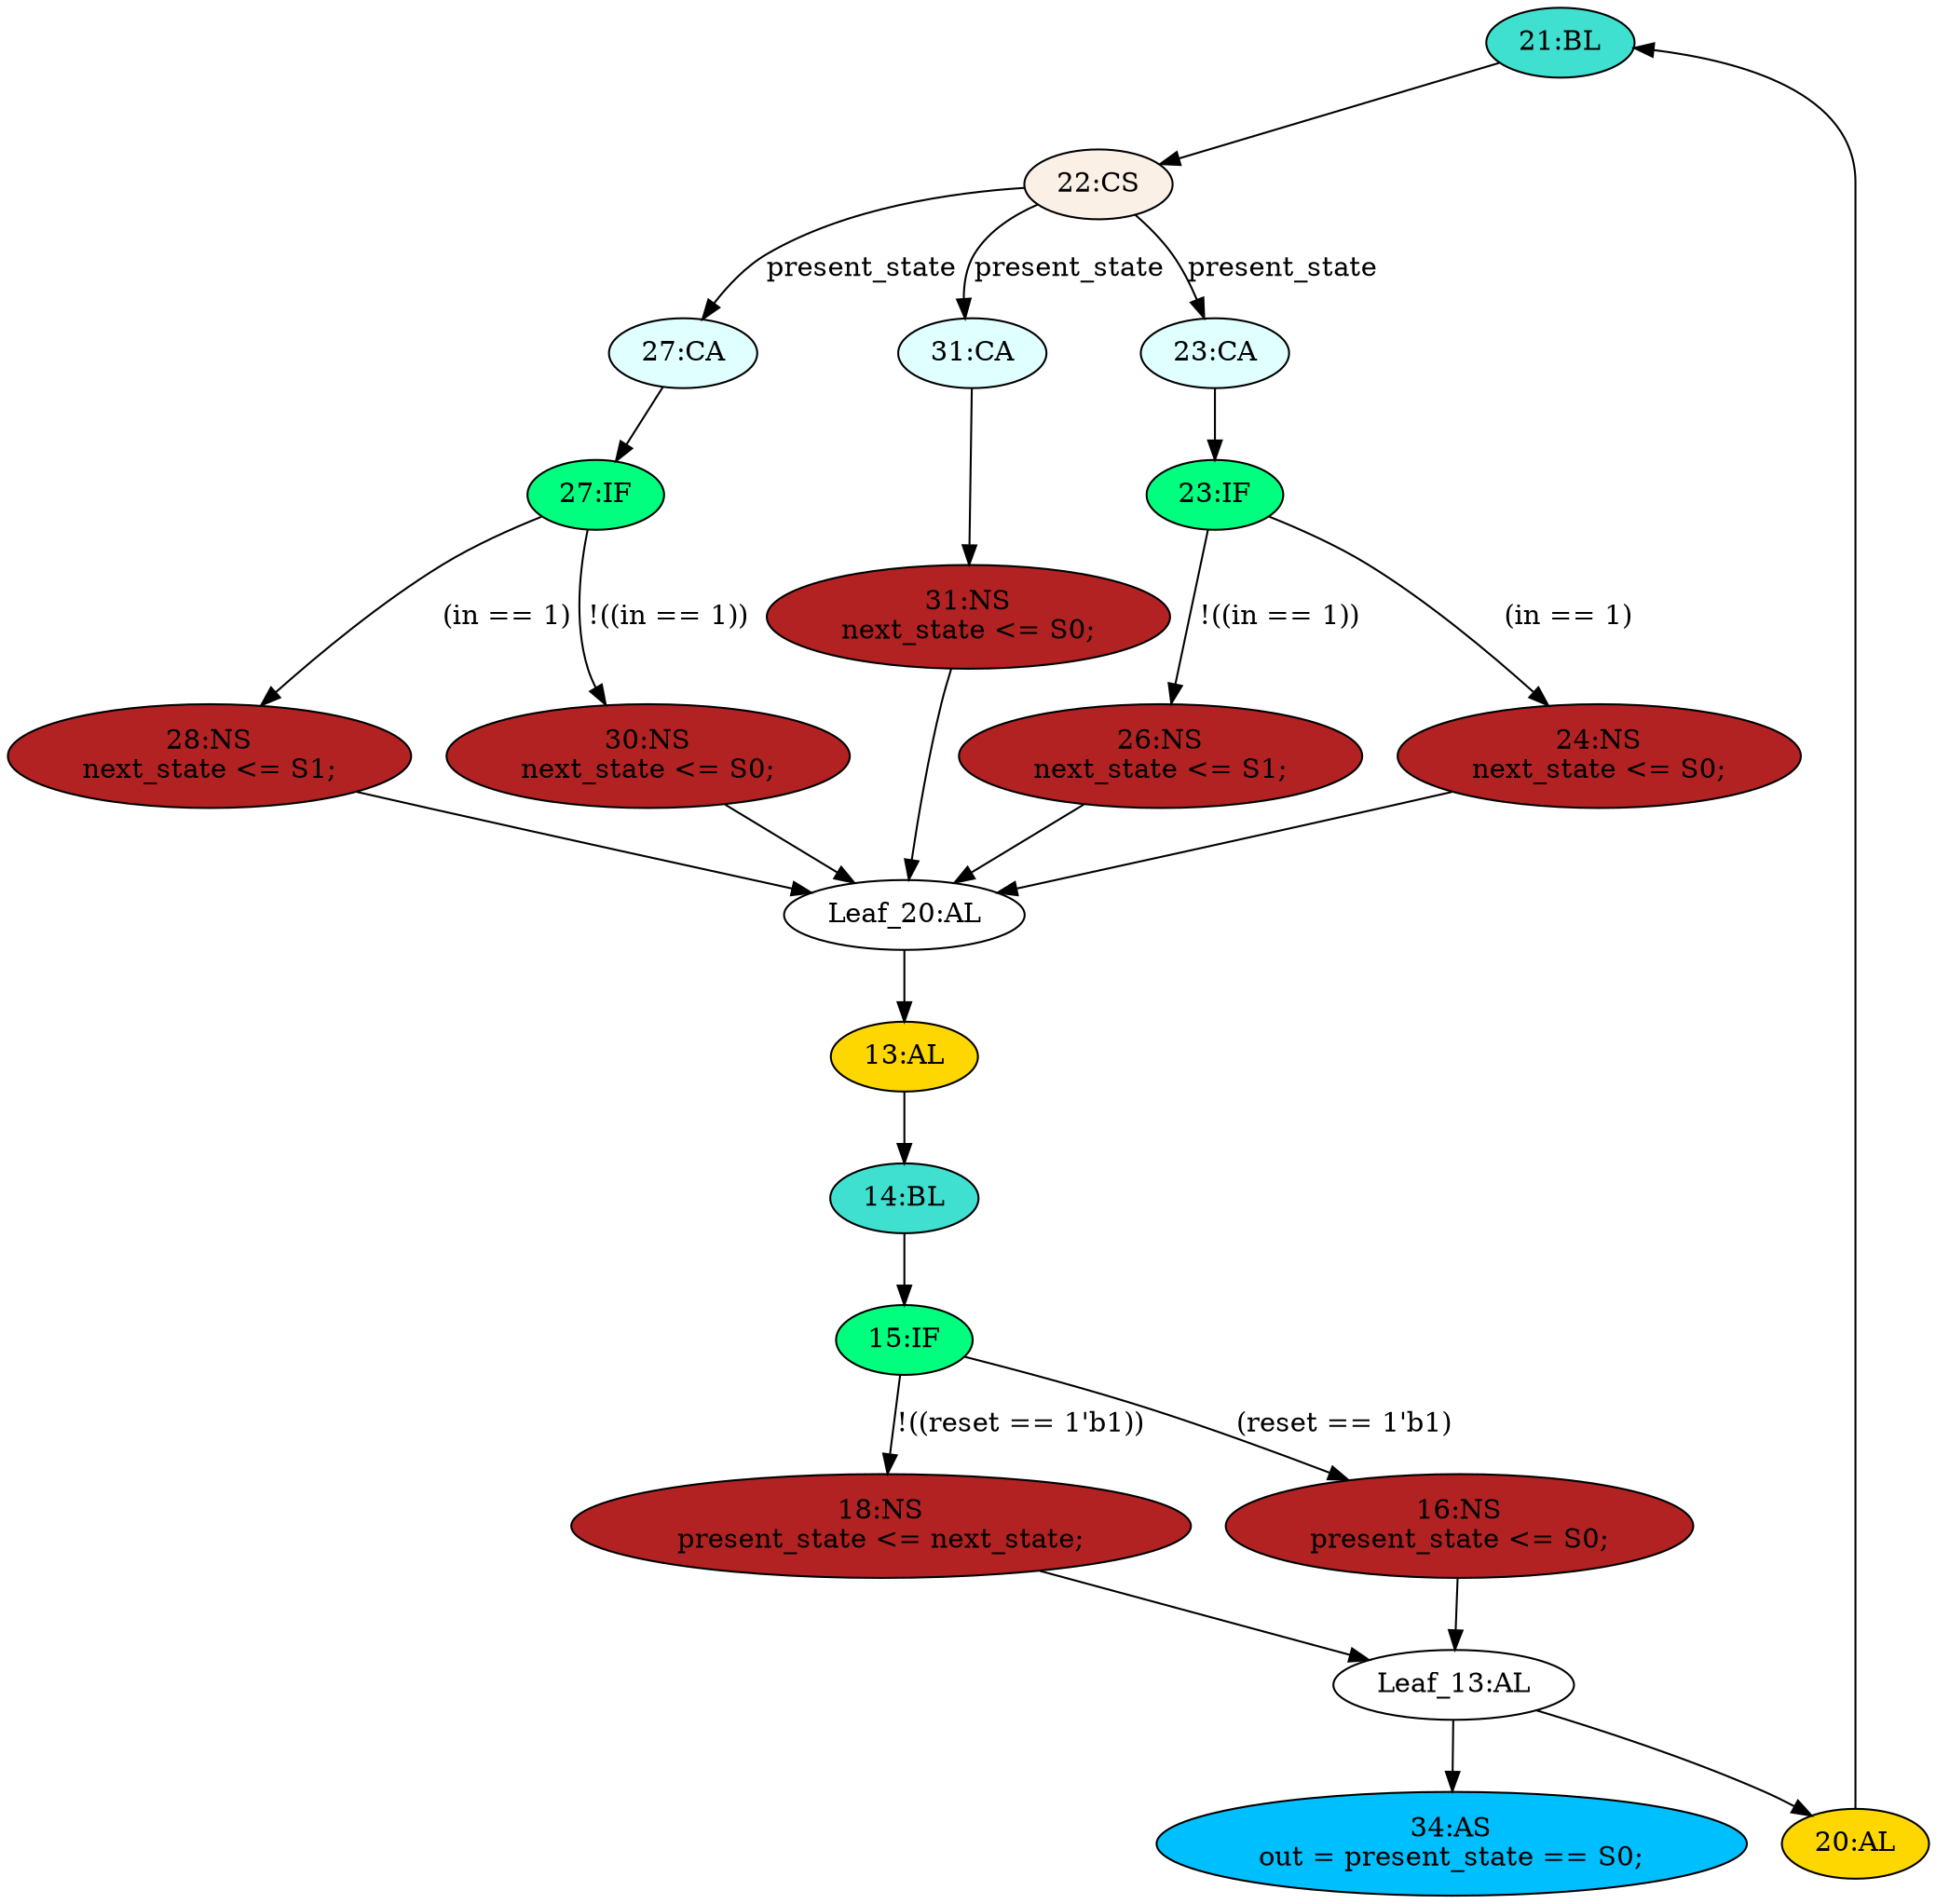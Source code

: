 strict digraph "compose( ,  )" {
	node [label="\N"];
	"21:BL"	[ast="<pyverilog.vparser.ast.Block object at 0x7fad782e6850>",
		fillcolor=turquoise,
		label="21:BL",
		statements="[]",
		style=filled,
		typ=Block];
	"22:CS"	[ast="<pyverilog.vparser.ast.CaseStatement object at 0x7fad78360650>",
		fillcolor=linen,
		label="22:CS",
		statements="[]",
		style=filled,
		typ=CaseStatement];
	"21:BL" -> "22:CS"	[cond="[]",
		lineno=None];
	"27:IF"	[ast="<pyverilog.vparser.ast.IfStatement object at 0x7fad77f583d0>",
		fillcolor=springgreen,
		label="27:IF",
		statements="[]",
		style=filled,
		typ=IfStatement];
	"28:NS"	[ast="<pyverilog.vparser.ast.NonblockingSubstitution object at 0x7fad77f58c90>",
		fillcolor=firebrick,
		label="28:NS
next_state <= S1;",
		statements="[<pyverilog.vparser.ast.NonblockingSubstitution object at 0x7fad77f58c90>]",
		style=filled,
		typ=NonblockingSubstitution];
	"27:IF" -> "28:NS"	[cond="['in']",
		label="(in == 1)",
		lineno=27];
	"30:NS"	[ast="<pyverilog.vparser.ast.NonblockingSubstitution object at 0x7fad77f58dd0>",
		fillcolor=firebrick,
		label="30:NS
next_state <= S0;",
		statements="[<pyverilog.vparser.ast.NonblockingSubstitution object at 0x7fad77f58dd0>]",
		style=filled,
		typ=NonblockingSubstitution];
	"27:IF" -> "30:NS"	[cond="['in']",
		label="!((in == 1))",
		lineno=27];
	"31:NS"	[ast="<pyverilog.vparser.ast.NonblockingSubstitution object at 0x7fad77f58a50>",
		fillcolor=firebrick,
		label="31:NS
next_state <= S0;",
		statements="[<pyverilog.vparser.ast.NonblockingSubstitution object at 0x7fad77f58a50>]",
		style=filled,
		typ=NonblockingSubstitution];
	"Leaf_20:AL"	[def_var="['next_state']",
		label="Leaf_20:AL"];
	"31:NS" -> "Leaf_20:AL"	[cond="[]",
		lineno=None];
	"26:NS"	[ast="<pyverilog.vparser.ast.NonblockingSubstitution object at 0x7fad78360d10>",
		fillcolor=firebrick,
		label="26:NS
next_state <= S1;",
		statements="[<pyverilog.vparser.ast.NonblockingSubstitution object at 0x7fad78360d10>]",
		style=filled,
		typ=NonblockingSubstitution];
	"26:NS" -> "Leaf_20:AL"	[cond="[]",
		lineno=None];
	"27:CA"	[ast="<pyverilog.vparser.ast.Case object at 0x7fad78360f90>",
		fillcolor=lightcyan,
		label="27:CA",
		statements="[]",
		style=filled,
		typ=Case];
	"27:CA" -> "27:IF"	[cond="[]",
		lineno=None];
	"15:IF"	[ast="<pyverilog.vparser.ast.IfStatement object at 0x7fad782f1550>",
		fillcolor=springgreen,
		label="15:IF",
		statements="[]",
		style=filled,
		typ=IfStatement];
	"18:NS"	[ast="<pyverilog.vparser.ast.NonblockingSubstitution object at 0x7fad782f1250>",
		fillcolor=firebrick,
		label="18:NS
present_state <= next_state;",
		statements="[<pyverilog.vparser.ast.NonblockingSubstitution object at 0x7fad782f1250>]",
		style=filled,
		typ=NonblockingSubstitution];
	"15:IF" -> "18:NS"	[cond="['reset']",
		label="!((reset == 1'b1))",
		lineno=15];
	"16:NS"	[ast="<pyverilog.vparser.ast.NonblockingSubstitution object at 0x7fad7828ebd0>",
		fillcolor=firebrick,
		label="16:NS
present_state <= S0;",
		statements="[<pyverilog.vparser.ast.NonblockingSubstitution object at 0x7fad7828ebd0>]",
		style=filled,
		typ=NonblockingSubstitution];
	"15:IF" -> "16:NS"	[cond="['reset']",
		label="(reset == 1'b1)",
		lineno=15];
	"13:AL"	[ast="<pyverilog.vparser.ast.Always object at 0x7fad782e34d0>",
		clk_sens=True,
		fillcolor=gold,
		label="13:AL",
		sens="['clk']",
		statements="[]",
		style=filled,
		typ=Always,
		use_var="['reset', 'next_state']"];
	"14:BL"	[ast="<pyverilog.vparser.ast.Block object at 0x7fad782e3610>",
		fillcolor=turquoise,
		label="14:BL",
		statements="[]",
		style=filled,
		typ=Block];
	"13:AL" -> "14:BL"	[cond="[]",
		lineno=None];
	"Leaf_13:AL"	[def_var="['present_state']",
		label="Leaf_13:AL"];
	"18:NS" -> "Leaf_13:AL"	[cond="[]",
		lineno=None];
	"34:AS"	[ast="<pyverilog.vparser.ast.Assign object at 0x7fad77f58d50>",
		def_var="['out']",
		fillcolor=deepskyblue,
		label="34:AS
out = present_state == S0;",
		statements="[]",
		style=filled,
		typ=Assign,
		use_var="['present_state']"];
	"20:AL"	[ast="<pyverilog.vparser.ast.Always object at 0x7fad782e6750>",
		clk_sens=False,
		fillcolor=gold,
		label="20:AL",
		sens="['present_state', 'in']",
		statements="[]",
		style=filled,
		typ=Always,
		use_var="['present_state', 'in']"];
	"20:AL" -> "21:BL"	[cond="[]",
		lineno=None];
	"14:BL" -> "15:IF"	[cond="[]",
		lineno=None];
	"16:NS" -> "Leaf_13:AL"	[cond="[]",
		lineno=None];
	"31:CA"	[ast="<pyverilog.vparser.ast.Case object at 0x7fad77f58d10>",
		fillcolor=lightcyan,
		label="31:CA",
		statements="[]",
		style=filled,
		typ=Case];
	"31:CA" -> "31:NS"	[cond="[]",
		lineno=None];
	"28:NS" -> "Leaf_20:AL"	[cond="[]",
		lineno=None];
	"Leaf_13:AL" -> "34:AS";
	"Leaf_13:AL" -> "20:AL";
	"22:CS" -> "27:CA"	[cond="['present_state']",
		label=present_state,
		lineno=22];
	"22:CS" -> "31:CA"	[cond="['present_state']",
		label=present_state,
		lineno=22];
	"23:CA"	[ast="<pyverilog.vparser.ast.Case object at 0x7fad782e6650>",
		fillcolor=lightcyan,
		label="23:CA",
		statements="[]",
		style=filled,
		typ=Case];
	"22:CS" -> "23:CA"	[cond="['present_state']",
		label=present_state,
		lineno=22];
	"24:NS"	[ast="<pyverilog.vparser.ast.NonblockingSubstitution object at 0x7fad7865ee50>",
		fillcolor=firebrick,
		label="24:NS
next_state <= S0;",
		statements="[<pyverilog.vparser.ast.NonblockingSubstitution object at 0x7fad7865ee50>]",
		style=filled,
		typ=NonblockingSubstitution];
	"24:NS" -> "Leaf_20:AL"	[cond="[]",
		lineno=None];
	"23:IF"	[ast="<pyverilog.vparser.ast.IfStatement object at 0x7fad79b7f450>",
		fillcolor=springgreen,
		label="23:IF",
		statements="[]",
		style=filled,
		typ=IfStatement];
	"23:IF" -> "26:NS"	[cond="['in']",
		label="!((in == 1))",
		lineno=23];
	"23:IF" -> "24:NS"	[cond="['in']",
		label="(in == 1)",
		lineno=23];
	"23:CA" -> "23:IF"	[cond="[]",
		lineno=None];
	"30:NS" -> "Leaf_20:AL"	[cond="[]",
		lineno=None];
	"Leaf_20:AL" -> "13:AL";
}
